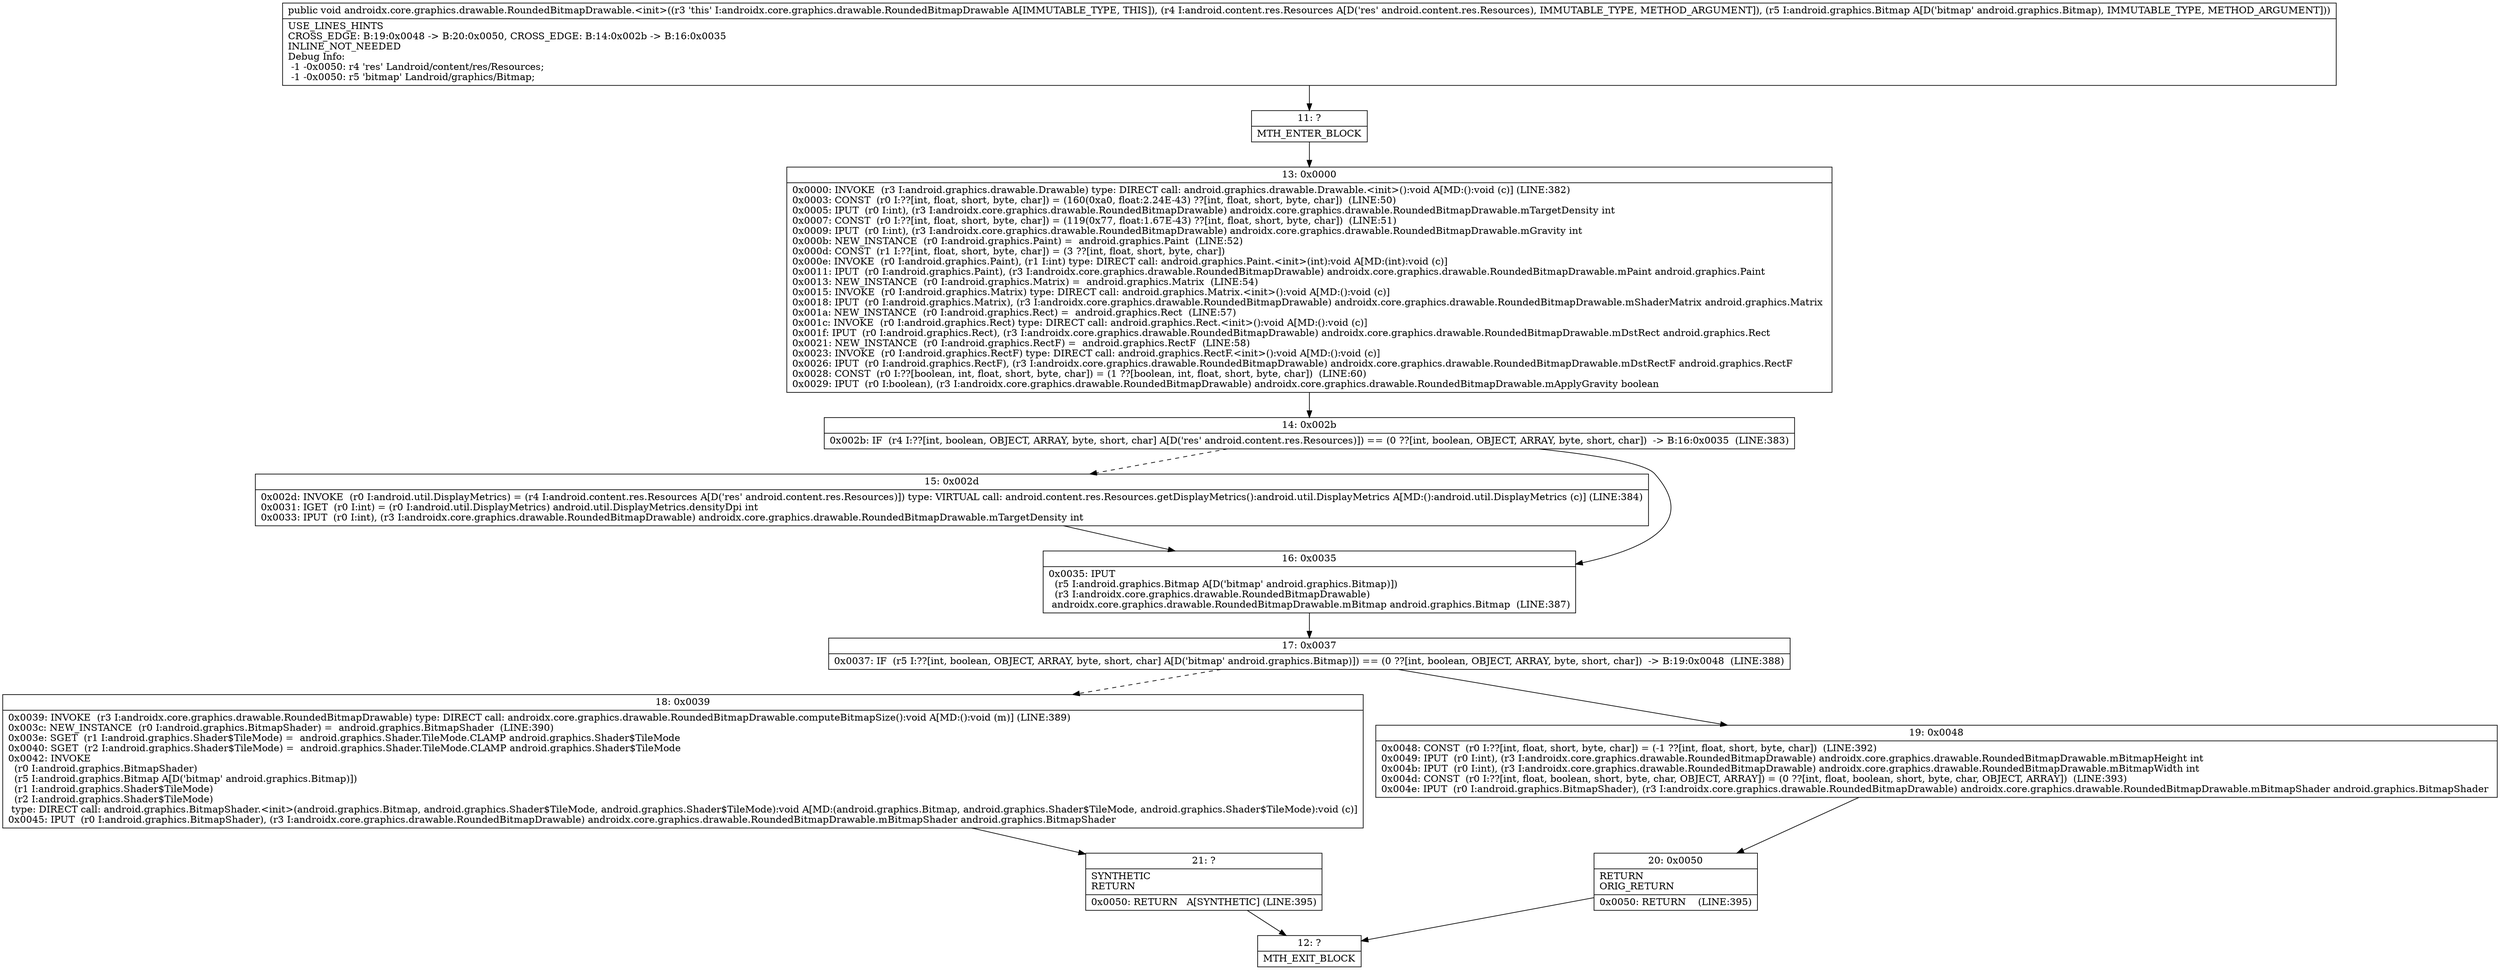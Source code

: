 digraph "CFG forandroidx.core.graphics.drawable.RoundedBitmapDrawable.\<init\>(Landroid\/content\/res\/Resources;Landroid\/graphics\/Bitmap;)V" {
Node_11 [shape=record,label="{11\:\ ?|MTH_ENTER_BLOCK\l}"];
Node_13 [shape=record,label="{13\:\ 0x0000|0x0000: INVOKE  (r3 I:android.graphics.drawable.Drawable) type: DIRECT call: android.graphics.drawable.Drawable.\<init\>():void A[MD:():void (c)] (LINE:382)\l0x0003: CONST  (r0 I:??[int, float, short, byte, char]) = (160(0xa0, float:2.24E\-43) ??[int, float, short, byte, char])  (LINE:50)\l0x0005: IPUT  (r0 I:int), (r3 I:androidx.core.graphics.drawable.RoundedBitmapDrawable) androidx.core.graphics.drawable.RoundedBitmapDrawable.mTargetDensity int \l0x0007: CONST  (r0 I:??[int, float, short, byte, char]) = (119(0x77, float:1.67E\-43) ??[int, float, short, byte, char])  (LINE:51)\l0x0009: IPUT  (r0 I:int), (r3 I:androidx.core.graphics.drawable.RoundedBitmapDrawable) androidx.core.graphics.drawable.RoundedBitmapDrawable.mGravity int \l0x000b: NEW_INSTANCE  (r0 I:android.graphics.Paint) =  android.graphics.Paint  (LINE:52)\l0x000d: CONST  (r1 I:??[int, float, short, byte, char]) = (3 ??[int, float, short, byte, char]) \l0x000e: INVOKE  (r0 I:android.graphics.Paint), (r1 I:int) type: DIRECT call: android.graphics.Paint.\<init\>(int):void A[MD:(int):void (c)]\l0x0011: IPUT  (r0 I:android.graphics.Paint), (r3 I:androidx.core.graphics.drawable.RoundedBitmapDrawable) androidx.core.graphics.drawable.RoundedBitmapDrawable.mPaint android.graphics.Paint \l0x0013: NEW_INSTANCE  (r0 I:android.graphics.Matrix) =  android.graphics.Matrix  (LINE:54)\l0x0015: INVOKE  (r0 I:android.graphics.Matrix) type: DIRECT call: android.graphics.Matrix.\<init\>():void A[MD:():void (c)]\l0x0018: IPUT  (r0 I:android.graphics.Matrix), (r3 I:androidx.core.graphics.drawable.RoundedBitmapDrawable) androidx.core.graphics.drawable.RoundedBitmapDrawable.mShaderMatrix android.graphics.Matrix \l0x001a: NEW_INSTANCE  (r0 I:android.graphics.Rect) =  android.graphics.Rect  (LINE:57)\l0x001c: INVOKE  (r0 I:android.graphics.Rect) type: DIRECT call: android.graphics.Rect.\<init\>():void A[MD:():void (c)]\l0x001f: IPUT  (r0 I:android.graphics.Rect), (r3 I:androidx.core.graphics.drawable.RoundedBitmapDrawable) androidx.core.graphics.drawable.RoundedBitmapDrawable.mDstRect android.graphics.Rect \l0x0021: NEW_INSTANCE  (r0 I:android.graphics.RectF) =  android.graphics.RectF  (LINE:58)\l0x0023: INVOKE  (r0 I:android.graphics.RectF) type: DIRECT call: android.graphics.RectF.\<init\>():void A[MD:():void (c)]\l0x0026: IPUT  (r0 I:android.graphics.RectF), (r3 I:androidx.core.graphics.drawable.RoundedBitmapDrawable) androidx.core.graphics.drawable.RoundedBitmapDrawable.mDstRectF android.graphics.RectF \l0x0028: CONST  (r0 I:??[boolean, int, float, short, byte, char]) = (1 ??[boolean, int, float, short, byte, char])  (LINE:60)\l0x0029: IPUT  (r0 I:boolean), (r3 I:androidx.core.graphics.drawable.RoundedBitmapDrawable) androidx.core.graphics.drawable.RoundedBitmapDrawable.mApplyGravity boolean \l}"];
Node_14 [shape=record,label="{14\:\ 0x002b|0x002b: IF  (r4 I:??[int, boolean, OBJECT, ARRAY, byte, short, char] A[D('res' android.content.res.Resources)]) == (0 ??[int, boolean, OBJECT, ARRAY, byte, short, char])  \-\> B:16:0x0035  (LINE:383)\l}"];
Node_15 [shape=record,label="{15\:\ 0x002d|0x002d: INVOKE  (r0 I:android.util.DisplayMetrics) = (r4 I:android.content.res.Resources A[D('res' android.content.res.Resources)]) type: VIRTUAL call: android.content.res.Resources.getDisplayMetrics():android.util.DisplayMetrics A[MD:():android.util.DisplayMetrics (c)] (LINE:384)\l0x0031: IGET  (r0 I:int) = (r0 I:android.util.DisplayMetrics) android.util.DisplayMetrics.densityDpi int \l0x0033: IPUT  (r0 I:int), (r3 I:androidx.core.graphics.drawable.RoundedBitmapDrawable) androidx.core.graphics.drawable.RoundedBitmapDrawable.mTargetDensity int \l}"];
Node_16 [shape=record,label="{16\:\ 0x0035|0x0035: IPUT  \l  (r5 I:android.graphics.Bitmap A[D('bitmap' android.graphics.Bitmap)])\l  (r3 I:androidx.core.graphics.drawable.RoundedBitmapDrawable)\l androidx.core.graphics.drawable.RoundedBitmapDrawable.mBitmap android.graphics.Bitmap  (LINE:387)\l}"];
Node_17 [shape=record,label="{17\:\ 0x0037|0x0037: IF  (r5 I:??[int, boolean, OBJECT, ARRAY, byte, short, char] A[D('bitmap' android.graphics.Bitmap)]) == (0 ??[int, boolean, OBJECT, ARRAY, byte, short, char])  \-\> B:19:0x0048  (LINE:388)\l}"];
Node_18 [shape=record,label="{18\:\ 0x0039|0x0039: INVOKE  (r3 I:androidx.core.graphics.drawable.RoundedBitmapDrawable) type: DIRECT call: androidx.core.graphics.drawable.RoundedBitmapDrawable.computeBitmapSize():void A[MD:():void (m)] (LINE:389)\l0x003c: NEW_INSTANCE  (r0 I:android.graphics.BitmapShader) =  android.graphics.BitmapShader  (LINE:390)\l0x003e: SGET  (r1 I:android.graphics.Shader$TileMode) =  android.graphics.Shader.TileMode.CLAMP android.graphics.Shader$TileMode \l0x0040: SGET  (r2 I:android.graphics.Shader$TileMode) =  android.graphics.Shader.TileMode.CLAMP android.graphics.Shader$TileMode \l0x0042: INVOKE  \l  (r0 I:android.graphics.BitmapShader)\l  (r5 I:android.graphics.Bitmap A[D('bitmap' android.graphics.Bitmap)])\l  (r1 I:android.graphics.Shader$TileMode)\l  (r2 I:android.graphics.Shader$TileMode)\l type: DIRECT call: android.graphics.BitmapShader.\<init\>(android.graphics.Bitmap, android.graphics.Shader$TileMode, android.graphics.Shader$TileMode):void A[MD:(android.graphics.Bitmap, android.graphics.Shader$TileMode, android.graphics.Shader$TileMode):void (c)]\l0x0045: IPUT  (r0 I:android.graphics.BitmapShader), (r3 I:androidx.core.graphics.drawable.RoundedBitmapDrawable) androidx.core.graphics.drawable.RoundedBitmapDrawable.mBitmapShader android.graphics.BitmapShader \l}"];
Node_21 [shape=record,label="{21\:\ ?|SYNTHETIC\lRETURN\l|0x0050: RETURN   A[SYNTHETIC] (LINE:395)\l}"];
Node_12 [shape=record,label="{12\:\ ?|MTH_EXIT_BLOCK\l}"];
Node_19 [shape=record,label="{19\:\ 0x0048|0x0048: CONST  (r0 I:??[int, float, short, byte, char]) = (\-1 ??[int, float, short, byte, char])  (LINE:392)\l0x0049: IPUT  (r0 I:int), (r3 I:androidx.core.graphics.drawable.RoundedBitmapDrawable) androidx.core.graphics.drawable.RoundedBitmapDrawable.mBitmapHeight int \l0x004b: IPUT  (r0 I:int), (r3 I:androidx.core.graphics.drawable.RoundedBitmapDrawable) androidx.core.graphics.drawable.RoundedBitmapDrawable.mBitmapWidth int \l0x004d: CONST  (r0 I:??[int, float, boolean, short, byte, char, OBJECT, ARRAY]) = (0 ??[int, float, boolean, short, byte, char, OBJECT, ARRAY])  (LINE:393)\l0x004e: IPUT  (r0 I:android.graphics.BitmapShader), (r3 I:androidx.core.graphics.drawable.RoundedBitmapDrawable) androidx.core.graphics.drawable.RoundedBitmapDrawable.mBitmapShader android.graphics.BitmapShader \l}"];
Node_20 [shape=record,label="{20\:\ 0x0050|RETURN\lORIG_RETURN\l|0x0050: RETURN    (LINE:395)\l}"];
MethodNode[shape=record,label="{public void androidx.core.graphics.drawable.RoundedBitmapDrawable.\<init\>((r3 'this' I:androidx.core.graphics.drawable.RoundedBitmapDrawable A[IMMUTABLE_TYPE, THIS]), (r4 I:android.content.res.Resources A[D('res' android.content.res.Resources), IMMUTABLE_TYPE, METHOD_ARGUMENT]), (r5 I:android.graphics.Bitmap A[D('bitmap' android.graphics.Bitmap), IMMUTABLE_TYPE, METHOD_ARGUMENT]))  | USE_LINES_HINTS\lCROSS_EDGE: B:19:0x0048 \-\> B:20:0x0050, CROSS_EDGE: B:14:0x002b \-\> B:16:0x0035\lINLINE_NOT_NEEDED\lDebug Info:\l  \-1 \-0x0050: r4 'res' Landroid\/content\/res\/Resources;\l  \-1 \-0x0050: r5 'bitmap' Landroid\/graphics\/Bitmap;\l}"];
MethodNode -> Node_11;Node_11 -> Node_13;
Node_13 -> Node_14;
Node_14 -> Node_15[style=dashed];
Node_14 -> Node_16;
Node_15 -> Node_16;
Node_16 -> Node_17;
Node_17 -> Node_18[style=dashed];
Node_17 -> Node_19;
Node_18 -> Node_21;
Node_21 -> Node_12;
Node_19 -> Node_20;
Node_20 -> Node_12;
}

